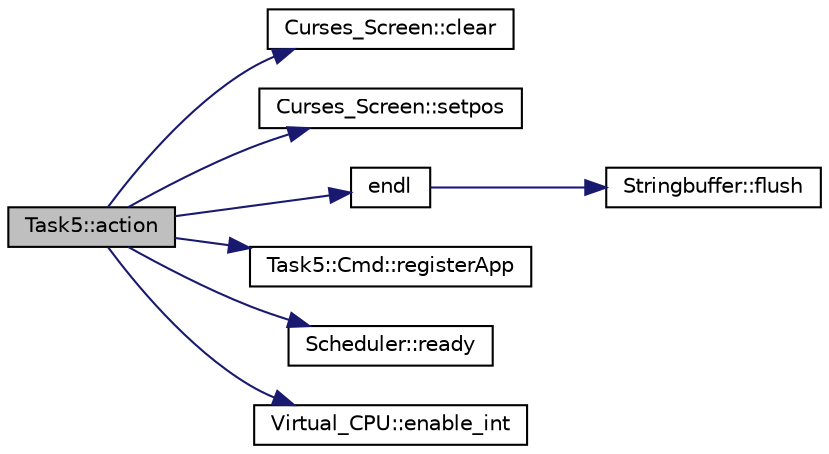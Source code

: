 digraph G
{
  bgcolor="transparent";
  edge [fontname="Helvetica",fontsize="10",labelfontname="Helvetica",labelfontsize="10"];
  node [fontname="Helvetica",fontsize="10",shape=record];
  rankdir="LR";
  Node1 [label="Task5::action",height=0.2,width=0.4,color="black", fillcolor="grey75", style="filled" fontcolor="black"];
  Node1 -> Node2 [color="midnightblue",fontsize="10",style="solid",fontname="Helvetica"];
  Node2 [label="Curses_Screen::clear",height=0.2,width=0.4,color="black",URL="$classCurses__Screen.html#a90244e275eb84ce9702eb8a205f5cd5b",tooltip="clear the screen"];
  Node1 -> Node3 [color="midnightblue",fontsize="10",style="solid",fontname="Helvetica"];
  Node3 [label="Curses_Screen::setpos",height=0.2,width=0.4,color="black",URL="$classCurses__Screen.html#ad48d8a732fe5b60d8ebe70f53bfad92b",tooltip="set the cursor position"];
  Node1 -> Node4 [color="midnightblue",fontsize="10",style="solid",fontname="Helvetica"];
  Node4 [label="endl",height=0.2,width=0.4,color="black",URL="$o__stream_8h.html#a28de23f7cab39bdb0f6a5dc3801b6c6d",tooltip="print buffer after adding a newline"];
  Node4 -> Node5 [color="midnightblue",fontsize="10",style="solid",fontname="Helvetica"];
  Node5 [label="Stringbuffer::flush",height=0.2,width=0.4,color="black",URL="$classStringbuffer.html#abfb79178e3d7520f99aec80f996abaac",tooltip="flush the content of the buffer to the screen"];
  Node1 -> Node6 [color="midnightblue",fontsize="10",style="solid",fontname="Helvetica"];
  Node6 [label="Task5::Cmd::registerApp",height=0.2,width=0.4,color="black",URL="$classTask5_1_1Cmd.html#aec202f02426f527c1c4755d879fea573",tooltip="Register an existing application for management."];
  Node1 -> Node7 [color="midnightblue",fontsize="10",style="solid",fontname="Helvetica"];
  Node7 [label="Scheduler::ready",height=0.2,width=0.4,color="black",URL="$classScheduler.html#a01502861acea705fd4b34590b257c354",tooltip="Insert the specified thread into the queue."];
  Node1 -> Node8 [color="midnightblue",fontsize="10",style="solid",fontname="Helvetica"];
  Node8 [label="Virtual_CPU::enable_int",height=0.2,width=0.4,color="black",URL="$classVirtual__CPU.html#a39ba591439ef5995981373f83e52703b",tooltip="globally enable interrupts"];
}
